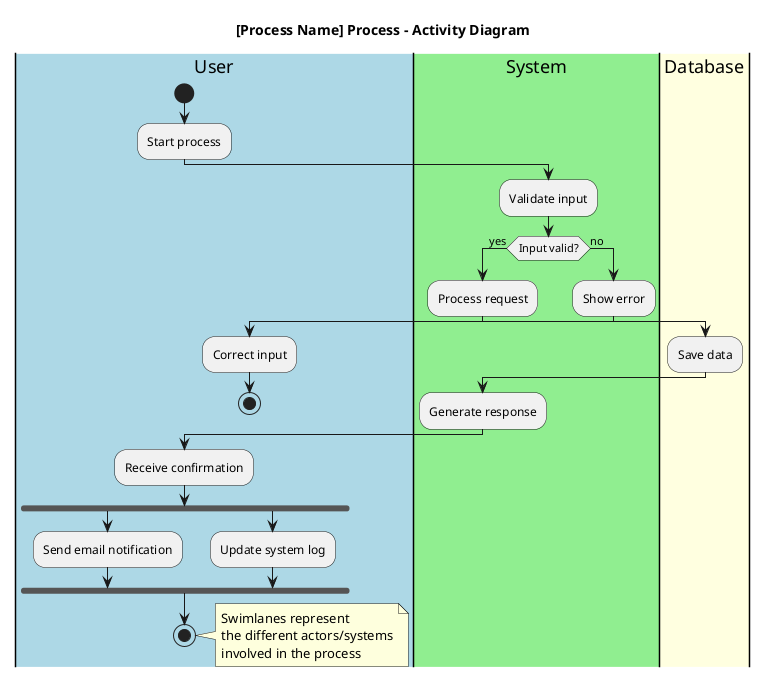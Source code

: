 @startuml Activity-Template
!define SWIMLANE partition

title [Process Name] Process - Activity Diagram

|#LightBlue|User|
start
:Start process;

|#LightGreen|System|
:Validate input;

if (Input valid?) then (yes)
  :Process request;
  
  |#LightYellow|Database|
  :Save data;
  
  |#LightGreen|System|
  :Generate response;
  
else (no)
  :Show error;
  
  |#LightBlue|User|
  :Correct input;
  stop
endif

|#LightBlue|User|
:Receive confirmation;

' Parallel process (optional)
fork
  :Send email notification;
fork again
  :Update system log;
end fork

stop

note right
  Swimlanes represent
  the different actors/systems
  involved in the process
end note

@enduml

